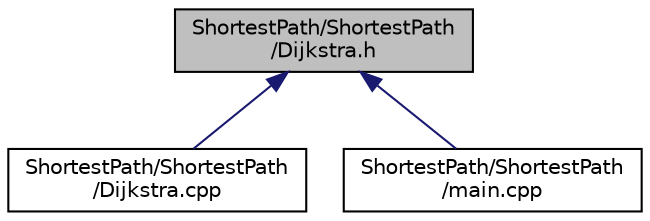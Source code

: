digraph "ShortestPath/ShortestPath/Dijkstra.h"
{
  edge [fontname="Helvetica",fontsize="10",labelfontname="Helvetica",labelfontsize="10"];
  node [fontname="Helvetica",fontsize="10",shape=record];
  Node1 [label="ShortestPath/ShortestPath\l/Dijkstra.h",height=0.2,width=0.4,color="black", fillcolor="grey75", style="filled", fontcolor="black"];
  Node1 -> Node2 [dir="back",color="midnightblue",fontsize="10",style="solid"];
  Node2 [label="ShortestPath/ShortestPath\l/Dijkstra.cpp",height=0.2,width=0.4,color="black", fillcolor="white", style="filled",URL="$_dijkstra_8cpp.html"];
  Node1 -> Node3 [dir="back",color="midnightblue",fontsize="10",style="solid"];
  Node3 [label="ShortestPath/ShortestPath\l/main.cpp",height=0.2,width=0.4,color="black", fillcolor="white", style="filled",URL="$_shortest_path_2_shortest_path_2main_8cpp.html"];
}
